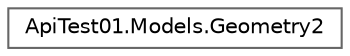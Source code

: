 digraph "Graphe hiérarchique des classes"
{
 // LATEX_PDF_SIZE
  bgcolor="transparent";
  edge [fontname=Helvetica,fontsize=10,labelfontname=Helvetica,labelfontsize=10];
  node [fontname=Helvetica,fontsize=10,shape=box,height=0.2,width=0.4];
  rankdir="LR";
  Node0 [id="Node000000",label="ApiTest01.Models.Geometry2",height=0.2,width=0.4,color="grey40", fillcolor="white", style="filled",URL="$class_api_test01_1_1_models_1_1_geometry2.html",tooltip="The geometry2."];
}
